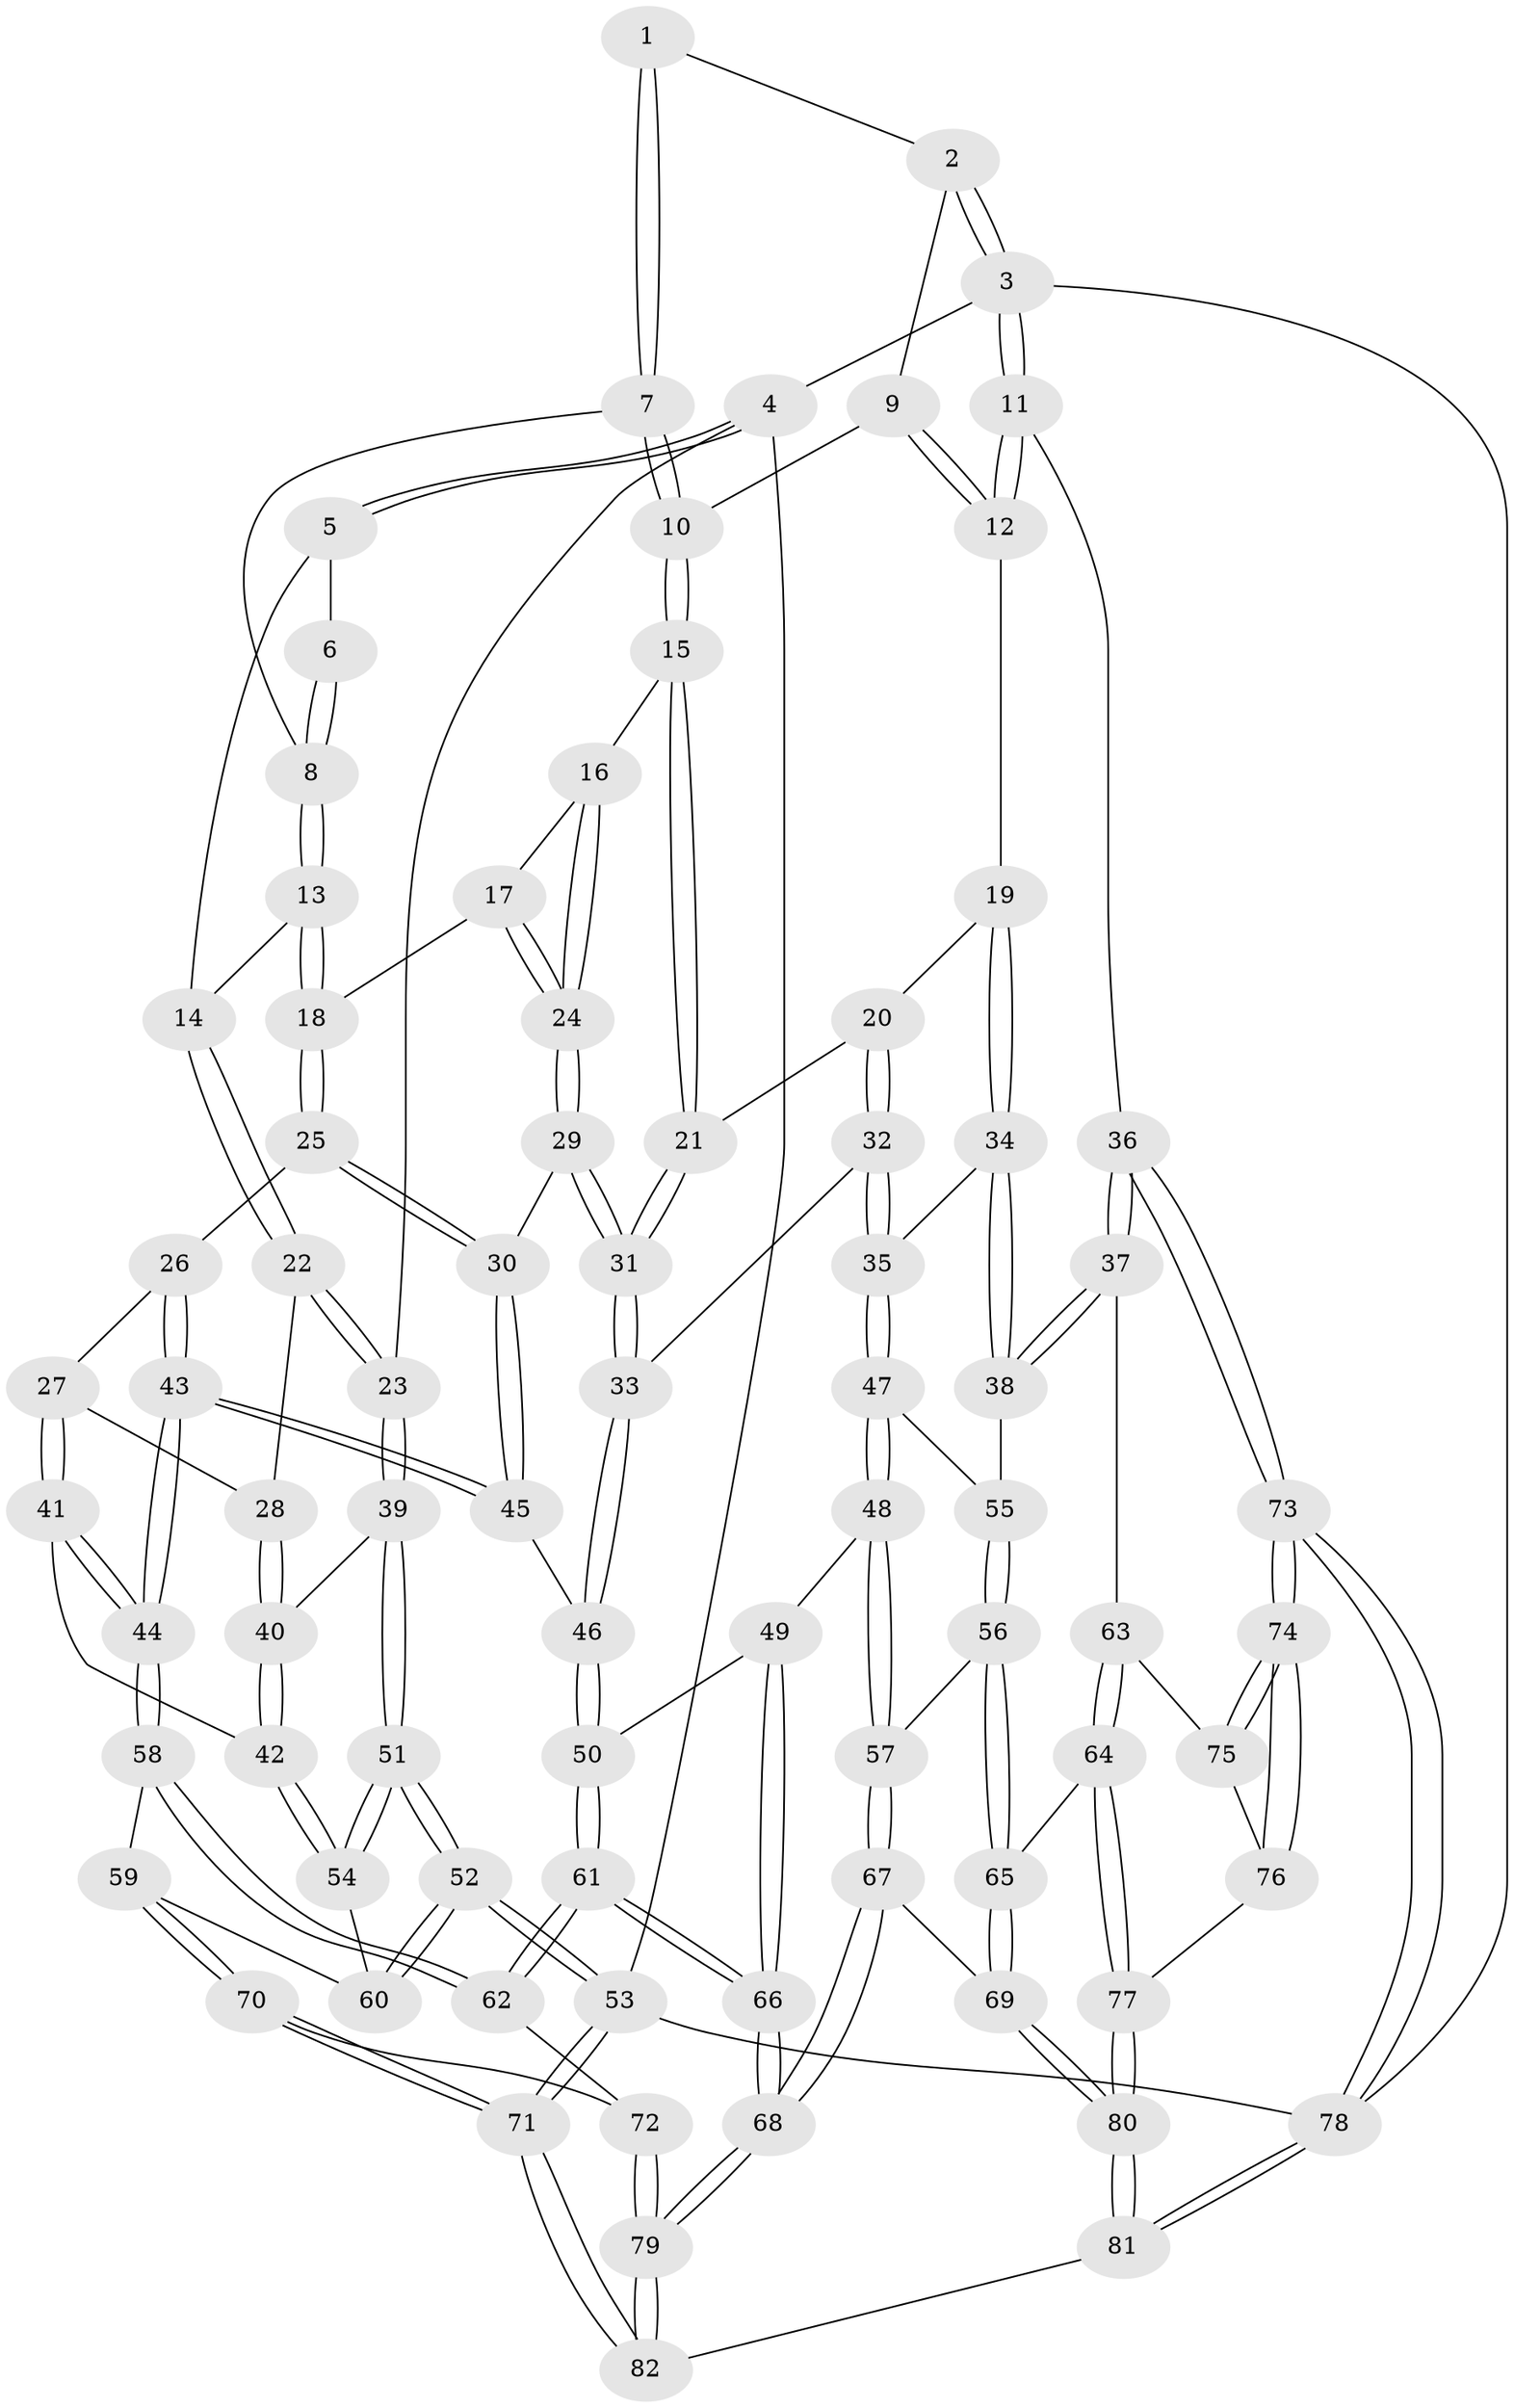 // coarse degree distribution, {3: 0.14893617021276595, 5: 0.3829787234042553, 7: 0.02127659574468085, 6: 0.06382978723404255, 4: 0.3617021276595745, 2: 0.02127659574468085}
// Generated by graph-tools (version 1.1) at 2025/52/02/27/25 19:52:44]
// undirected, 82 vertices, 202 edges
graph export_dot {
graph [start="1"]
  node [color=gray90,style=filled];
  1 [pos="+0.48795594085054994+0"];
  2 [pos="+0.9469130443024627+0"];
  3 [pos="+1+0"];
  4 [pos="+0+0"];
  5 [pos="+0+0"];
  6 [pos="+0.25061317373988956+0"];
  7 [pos="+0.5522331372320044+0.08042426280620098"];
  8 [pos="+0.3563938311580791+0.15725123101671162"];
  9 [pos="+0.8851706209186151+0"];
  10 [pos="+0.6342015175850393+0.16381100328042691"];
  11 [pos="+1+0.36937496653537794"];
  12 [pos="+0.8847387082820677+0.24576216069975274"];
  13 [pos="+0.34741876647289033+0.20163198940534602"];
  14 [pos="+0.23628845108078142+0.22087265792062669"];
  15 [pos="+0.6380981694134796+0.19158463373665807"];
  16 [pos="+0.5513524956758958+0.23569835468566674"];
  17 [pos="+0.41041968079891233+0.2244886101344384"];
  18 [pos="+0.3536226584665772+0.21070441755170857"];
  19 [pos="+0.8067307476966976+0.27295722728258265"];
  20 [pos="+0.719975813527912+0.2552576503294324"];
  21 [pos="+0.6715709580676025+0.22780322329276925"];
  22 [pos="+0.20102505238591845+0.24865554394850692"];
  23 [pos="+0+0"];
  24 [pos="+0.49908915422792316+0.3523241292553235"];
  25 [pos="+0.3625290613644603+0.36719697695691317"];
  26 [pos="+0.35185905056350514+0.37651064908161497"];
  27 [pos="+0.29746032145273266+0.38064126645023283"];
  28 [pos="+0.1662064182832739+0.3530396593863718"];
  29 [pos="+0.48975198428399375+0.39589802705202265"];
  30 [pos="+0.47171663524288593+0.40019361098869"];
  31 [pos="+0.5621532722331251+0.4263182307764071"];
  32 [pos="+0.6581077398197736+0.4851910430444419"];
  33 [pos="+0.6015148619292571+0.47461325130416465"];
  34 [pos="+0.8017691641046011+0.41609242261718965"];
  35 [pos="+0.6663743821559243+0.49066060108895304"];
  36 [pos="+1+0.554029633267019"];
  37 [pos="+0.9880004606517319+0.5896595856106157"];
  38 [pos="+0.9406753788543715+0.5725719996089715"];
  39 [pos="+0+0.2657320795892108"];
  40 [pos="+0.14531500316489587+0.3704773373625146"];
  41 [pos="+0.1941783819205572+0.5519908751622781"];
  42 [pos="+0.15804373267969318+0.5318621100801061"];
  43 [pos="+0.3227067311405211+0.5770614516227968"];
  44 [pos="+0.270033368791057+0.6104154461357466"];
  45 [pos="+0.42143272704564194+0.5677672866643215"];
  46 [pos="+0.498987350581959+0.6004786361035968"];
  47 [pos="+0.6855278695865019+0.5262901072551043"];
  48 [pos="+0.6463658732334913+0.6723180848802517"];
  49 [pos="+0.5934643912454239+0.6719862333762178"];
  50 [pos="+0.5045575767476084+0.6121625494185203"];
  51 [pos="+0+0.5848689992803481"];
  52 [pos="+0+1"];
  53 [pos="+0+1"];
  54 [pos="+0+0.592352199387581"];
  55 [pos="+0.8100791864248968+0.5758198157503744"];
  56 [pos="+0.6995662011388499+0.7059289693008992"];
  57 [pos="+0.6581962266849645+0.6826481865369346"];
  58 [pos="+0.2668845330699755+0.7023559931647528"];
  59 [pos="+0.1297060668158805+0.7484399522118865"];
  60 [pos="+0.12192683964274095+0.7469866280613126"];
  61 [pos="+0.4149798348546305+0.8081341543072693"];
  62 [pos="+0.290374791842628+0.7398264639796168"];
  63 [pos="+0.8676700408994371+0.7437638367319205"];
  64 [pos="+0.8006793421468187+0.7951179343637312"];
  65 [pos="+0.7625725527735077+0.7868214459819747"];
  66 [pos="+0.4794487303440027+0.8883000846621498"];
  67 [pos="+0.5740467887302788+0.8730567855564806"];
  68 [pos="+0.4804739968183258+0.8907520849729079"];
  69 [pos="+0.6410213770149605+0.8718590022847309"];
  70 [pos="+0.1270041386429181+0.9627926235948039"];
  71 [pos="+0+1"];
  72 [pos="+0.23834800528545094+0.8534981136973029"];
  73 [pos="+1+1"];
  74 [pos="+1+1"];
  75 [pos="+0.8946122544520788+0.7727876963239437"];
  76 [pos="+0.9623482357429933+0.9088903764959443"];
  77 [pos="+0.8101096496416764+0.8250829135219441"];
  78 [pos="+1+1"];
  79 [pos="+0.43660442125849735+1"];
  80 [pos="+0.8069243197886532+1"];
  81 [pos="+0.8494203918046106+1"];
  82 [pos="+0.4224549985166287+1"];
  1 -- 2;
  1 -- 7;
  1 -- 7;
  2 -- 3;
  2 -- 3;
  2 -- 9;
  3 -- 4;
  3 -- 11;
  3 -- 11;
  3 -- 78;
  4 -- 5;
  4 -- 5;
  4 -- 23;
  4 -- 53;
  5 -- 6;
  5 -- 14;
  6 -- 8;
  6 -- 8;
  7 -- 8;
  7 -- 10;
  7 -- 10;
  8 -- 13;
  8 -- 13;
  9 -- 10;
  9 -- 12;
  9 -- 12;
  10 -- 15;
  10 -- 15;
  11 -- 12;
  11 -- 12;
  11 -- 36;
  12 -- 19;
  13 -- 14;
  13 -- 18;
  13 -- 18;
  14 -- 22;
  14 -- 22;
  15 -- 16;
  15 -- 21;
  15 -- 21;
  16 -- 17;
  16 -- 24;
  16 -- 24;
  17 -- 18;
  17 -- 24;
  17 -- 24;
  18 -- 25;
  18 -- 25;
  19 -- 20;
  19 -- 34;
  19 -- 34;
  20 -- 21;
  20 -- 32;
  20 -- 32;
  21 -- 31;
  21 -- 31;
  22 -- 23;
  22 -- 23;
  22 -- 28;
  23 -- 39;
  23 -- 39;
  24 -- 29;
  24 -- 29;
  25 -- 26;
  25 -- 30;
  25 -- 30;
  26 -- 27;
  26 -- 43;
  26 -- 43;
  27 -- 28;
  27 -- 41;
  27 -- 41;
  28 -- 40;
  28 -- 40;
  29 -- 30;
  29 -- 31;
  29 -- 31;
  30 -- 45;
  30 -- 45;
  31 -- 33;
  31 -- 33;
  32 -- 33;
  32 -- 35;
  32 -- 35;
  33 -- 46;
  33 -- 46;
  34 -- 35;
  34 -- 38;
  34 -- 38;
  35 -- 47;
  35 -- 47;
  36 -- 37;
  36 -- 37;
  36 -- 73;
  36 -- 73;
  37 -- 38;
  37 -- 38;
  37 -- 63;
  38 -- 55;
  39 -- 40;
  39 -- 51;
  39 -- 51;
  40 -- 42;
  40 -- 42;
  41 -- 42;
  41 -- 44;
  41 -- 44;
  42 -- 54;
  42 -- 54;
  43 -- 44;
  43 -- 44;
  43 -- 45;
  43 -- 45;
  44 -- 58;
  44 -- 58;
  45 -- 46;
  46 -- 50;
  46 -- 50;
  47 -- 48;
  47 -- 48;
  47 -- 55;
  48 -- 49;
  48 -- 57;
  48 -- 57;
  49 -- 50;
  49 -- 66;
  49 -- 66;
  50 -- 61;
  50 -- 61;
  51 -- 52;
  51 -- 52;
  51 -- 54;
  51 -- 54;
  52 -- 53;
  52 -- 53;
  52 -- 60;
  52 -- 60;
  53 -- 71;
  53 -- 71;
  53 -- 78;
  54 -- 60;
  55 -- 56;
  55 -- 56;
  56 -- 57;
  56 -- 65;
  56 -- 65;
  57 -- 67;
  57 -- 67;
  58 -- 59;
  58 -- 62;
  58 -- 62;
  59 -- 60;
  59 -- 70;
  59 -- 70;
  61 -- 62;
  61 -- 62;
  61 -- 66;
  61 -- 66;
  62 -- 72;
  63 -- 64;
  63 -- 64;
  63 -- 75;
  64 -- 65;
  64 -- 77;
  64 -- 77;
  65 -- 69;
  65 -- 69;
  66 -- 68;
  66 -- 68;
  67 -- 68;
  67 -- 68;
  67 -- 69;
  68 -- 79;
  68 -- 79;
  69 -- 80;
  69 -- 80;
  70 -- 71;
  70 -- 71;
  70 -- 72;
  71 -- 82;
  71 -- 82;
  72 -- 79;
  72 -- 79;
  73 -- 74;
  73 -- 74;
  73 -- 78;
  73 -- 78;
  74 -- 75;
  74 -- 75;
  74 -- 76;
  74 -- 76;
  75 -- 76;
  76 -- 77;
  77 -- 80;
  77 -- 80;
  78 -- 81;
  78 -- 81;
  79 -- 82;
  79 -- 82;
  80 -- 81;
  80 -- 81;
  81 -- 82;
}
